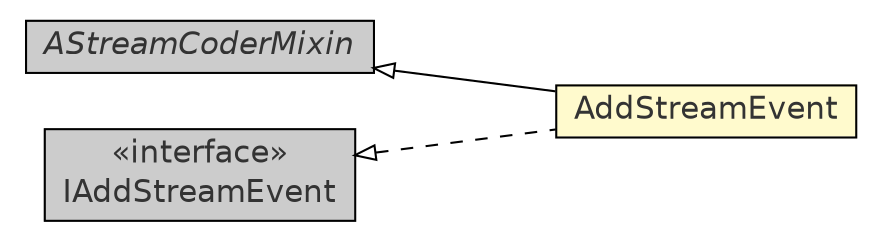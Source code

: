 #!/usr/local/bin/dot
#
# Class diagram 
# Generated by UmlGraph version 4.8 (http://www.spinellis.gr/sw/umlgraph)
#

digraph G {
	edge [fontname="Helvetica",fontsize=10,labelfontname="Helvetica",labelfontsize=10];
	node [fontname="Helvetica",fontsize=10,shape=plaintext];
	rankdir=LR;
	ranksep=1;
	// com.xuggle.mediatool.event.AddStreamEvent
	c19484 [label=<<table border="0" cellborder="1" cellspacing="0" cellpadding="2" port="p" bgcolor="lemonChiffon" href="./AddStreamEvent.html">
		<tr><td><table border="0" cellspacing="0" cellpadding="1">
			<tr><td> AddStreamEvent </td></tr>
		</table></td></tr>
		</table>>, fontname="Helvetica", fontcolor="grey20", fontsize=15.0];
	// com.xuggle.mediatool.event.AStreamCoderMixin
	c19487 [label=<<table border="0" cellborder="1" cellspacing="0" cellpadding="2" port="p" bgcolor="grey80" href="./AStreamCoderMixin.html">
		<tr><td><table border="0" cellspacing="0" cellpadding="1">
			<tr><td><font face="Helvetica-Oblique"> AStreamCoderMixin </font></td></tr>
		</table></td></tr>
		</table>>, fontname="Helvetica", fontcolor="grey20", fontsize=15.0];
	// com.xuggle.mediatool.event.IAddStreamEvent
	c19488 [label=<<table border="0" cellborder="1" cellspacing="0" cellpadding="2" port="p" bgcolor="grey80" href="./IAddStreamEvent.html">
		<tr><td><table border="0" cellspacing="0" cellpadding="1">
			<tr><td> &laquo;interface&raquo; </td></tr>
			<tr><td> IAddStreamEvent </td></tr>
		</table></td></tr>
		</table>>, fontname="Helvetica", fontcolor="grey20", fontsize=15.0];
	//com.xuggle.mediatool.event.AddStreamEvent extends com.xuggle.mediatool.event.AStreamCoderMixin
	c19487:p -> c19484:p [dir=back,arrowtail=empty];
	//com.xuggle.mediatool.event.AddStreamEvent implements com.xuggle.mediatool.event.IAddStreamEvent
	c19488:p -> c19484:p [dir=back,arrowtail=empty,style=dashed];
}

